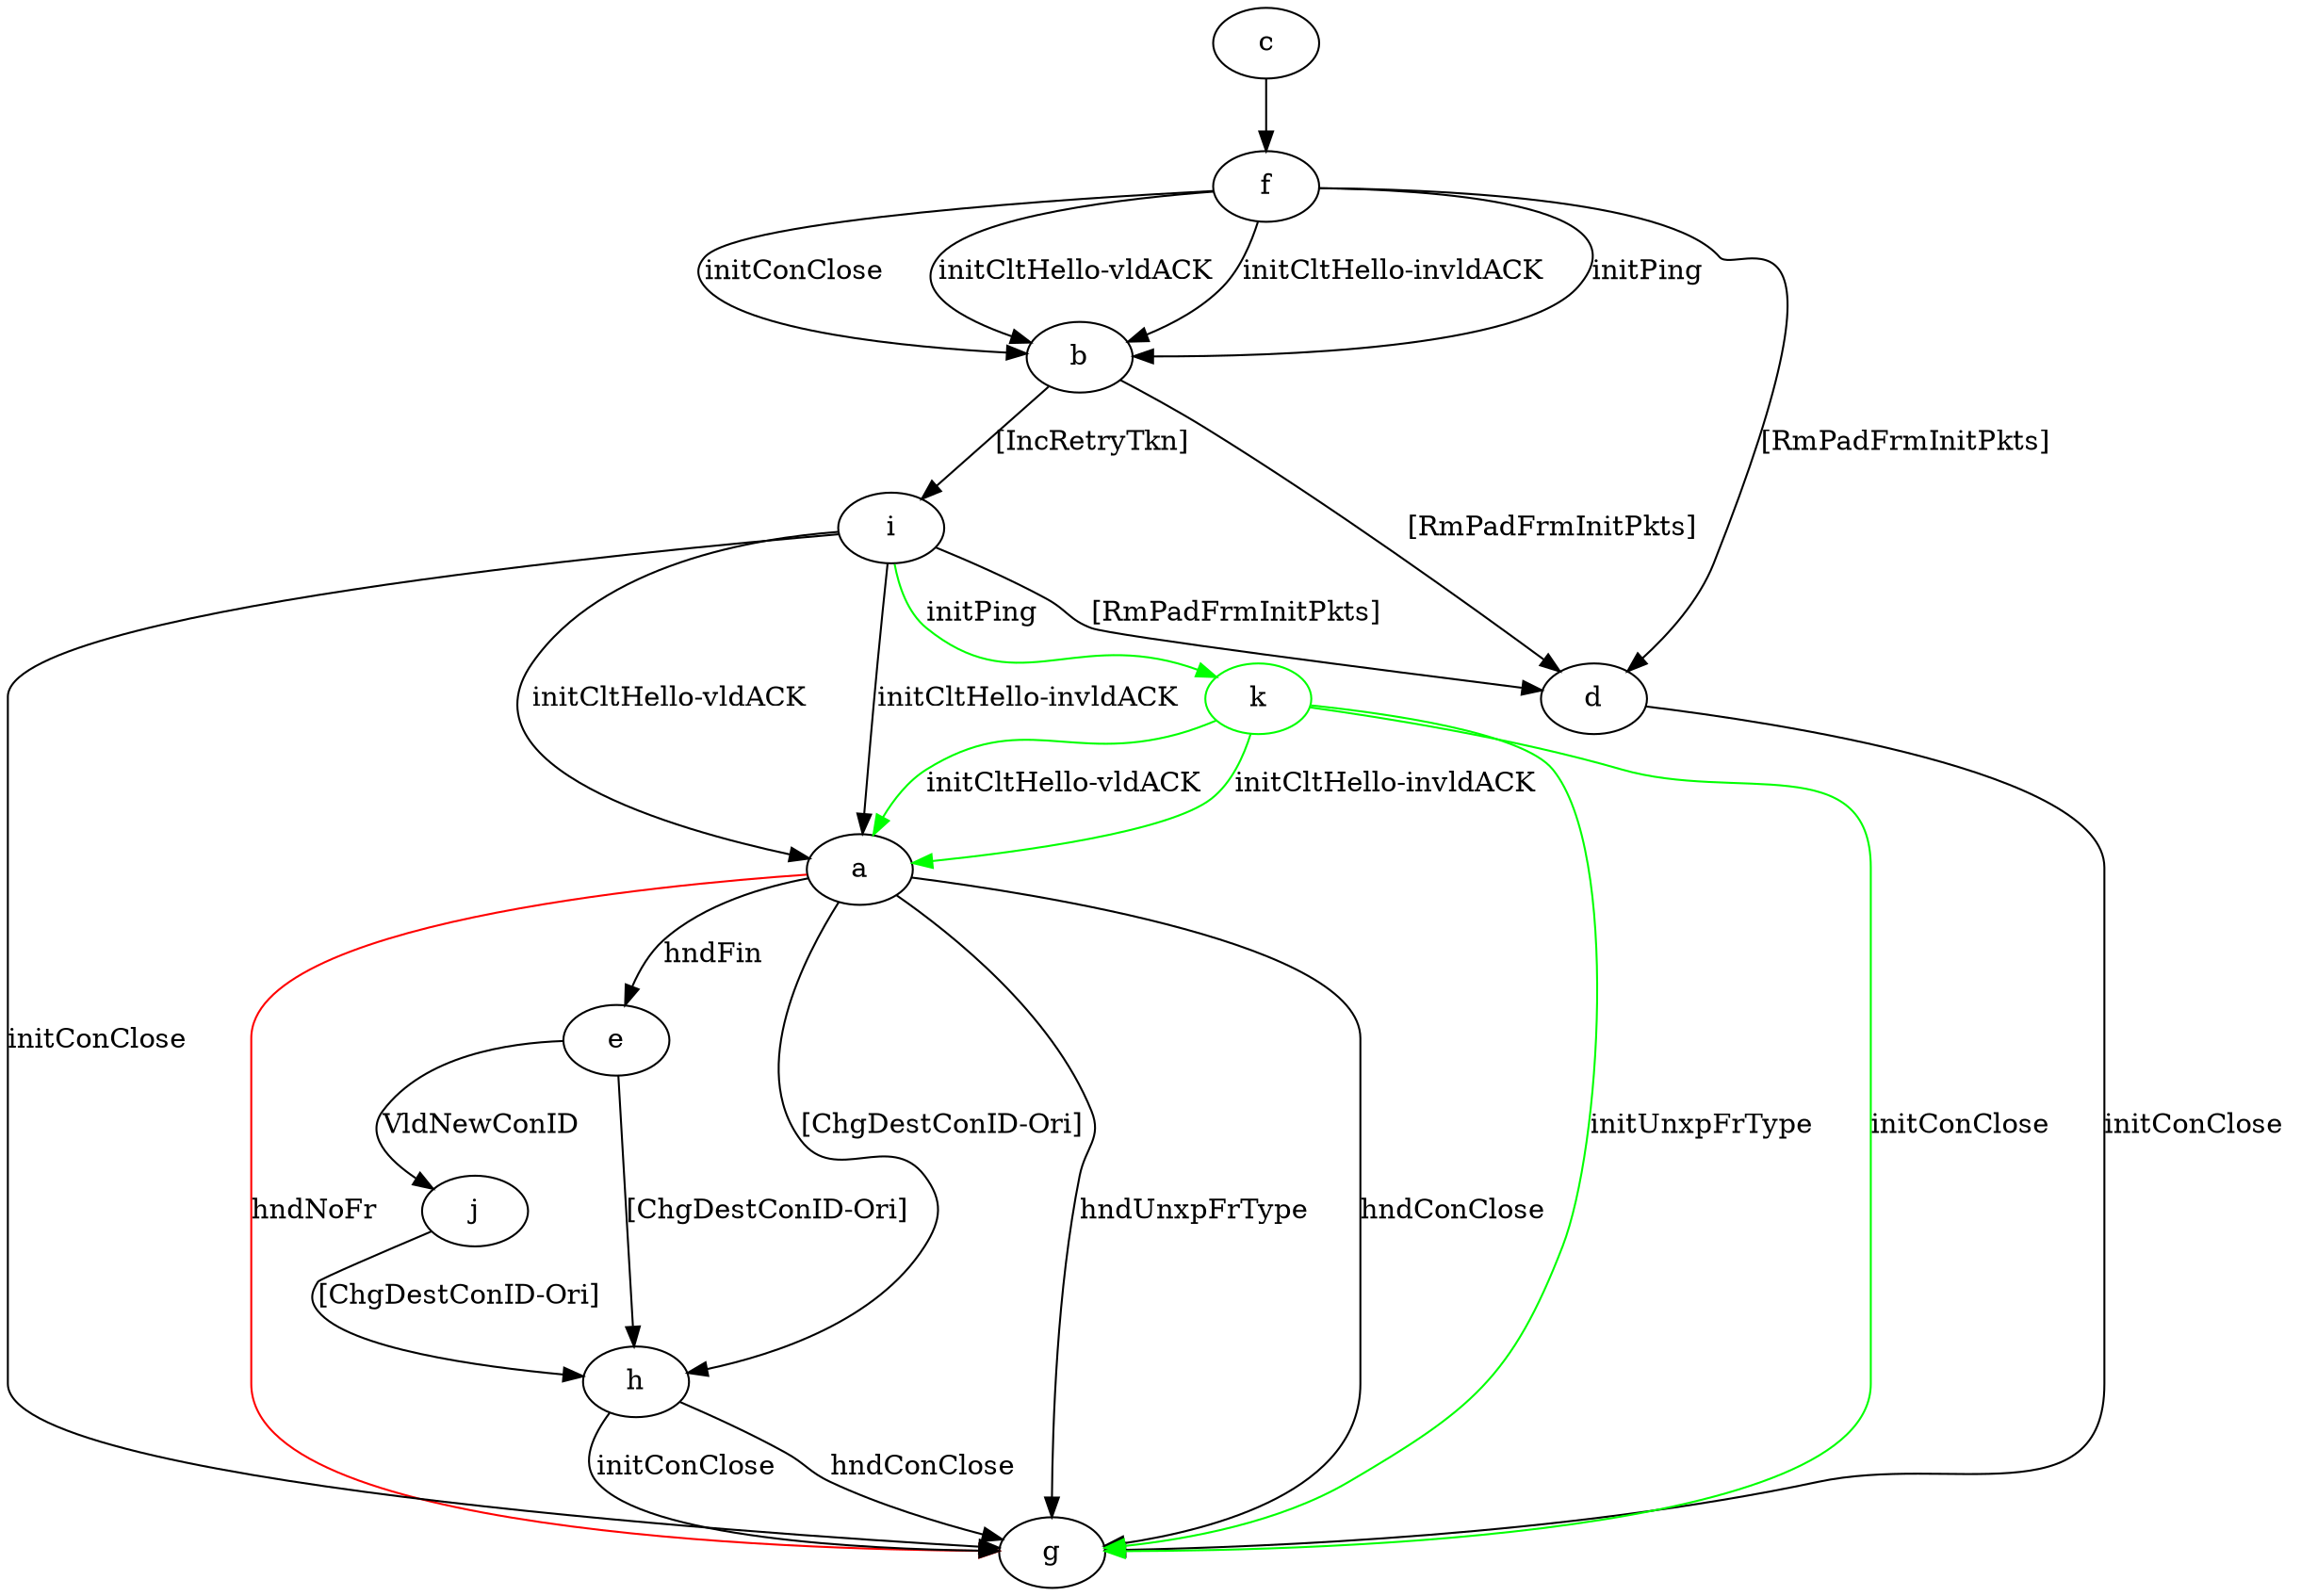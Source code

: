 digraph "" {
	a -> e	[key=0,
		label="hndFin "];
	a -> g	[key=0,
		label="hndUnxpFrType "];
	a -> g	[key=1,
		label="hndConClose "];
	a -> g	[key=2,
		color=red,
		label="hndNoFr "];
	a -> h	[key=0,
		label="[ChgDestConID-Ori] "];
	b -> d	[key=0,
		label="[RmPadFrmInitPkts] "];
	b -> i	[key=0,
		label="[IncRetryTkn] "];
	c -> f	[key=0];
	d -> g	[key=0,
		label="initConClose "];
	e -> h	[key=0,
		label="[ChgDestConID-Ori] "];
	e -> j	[key=0,
		label="VldNewConID "];
	f -> b	[key=0,
		label="initPing "];
	f -> b	[key=1,
		label="initConClose "];
	f -> b	[key=2,
		label="initCltHello-vldACK "];
	f -> b	[key=3,
		label="initCltHello-invldACK "];
	f -> d	[key=0,
		label="[RmPadFrmInitPkts] "];
	h -> g	[key=0,
		label="initConClose "];
	h -> g	[key=1,
		label="hndConClose "];
	i -> a	[key=0,
		label="initCltHello-vldACK "];
	i -> a	[key=1,
		label="initCltHello-invldACK "];
	i -> d	[key=0,
		label="[RmPadFrmInitPkts] "];
	i -> g	[key=0,
		label="initConClose "];
	k	[color=green];
	i -> k	[key=0,
		color=green,
		label="initPing "];
	j -> h	[key=0,
		label="[ChgDestConID-Ori] "];
	k -> a	[key=0,
		color=green,
		label="initCltHello-vldACK "];
	k -> a	[key=1,
		color=green,
		label="initCltHello-invldACK "];
	k -> g	[key=0,
		color=green,
		label="initConClose "];
	k -> g	[key=1,
		color=green,
		label="initUnxpFrType "];
}
